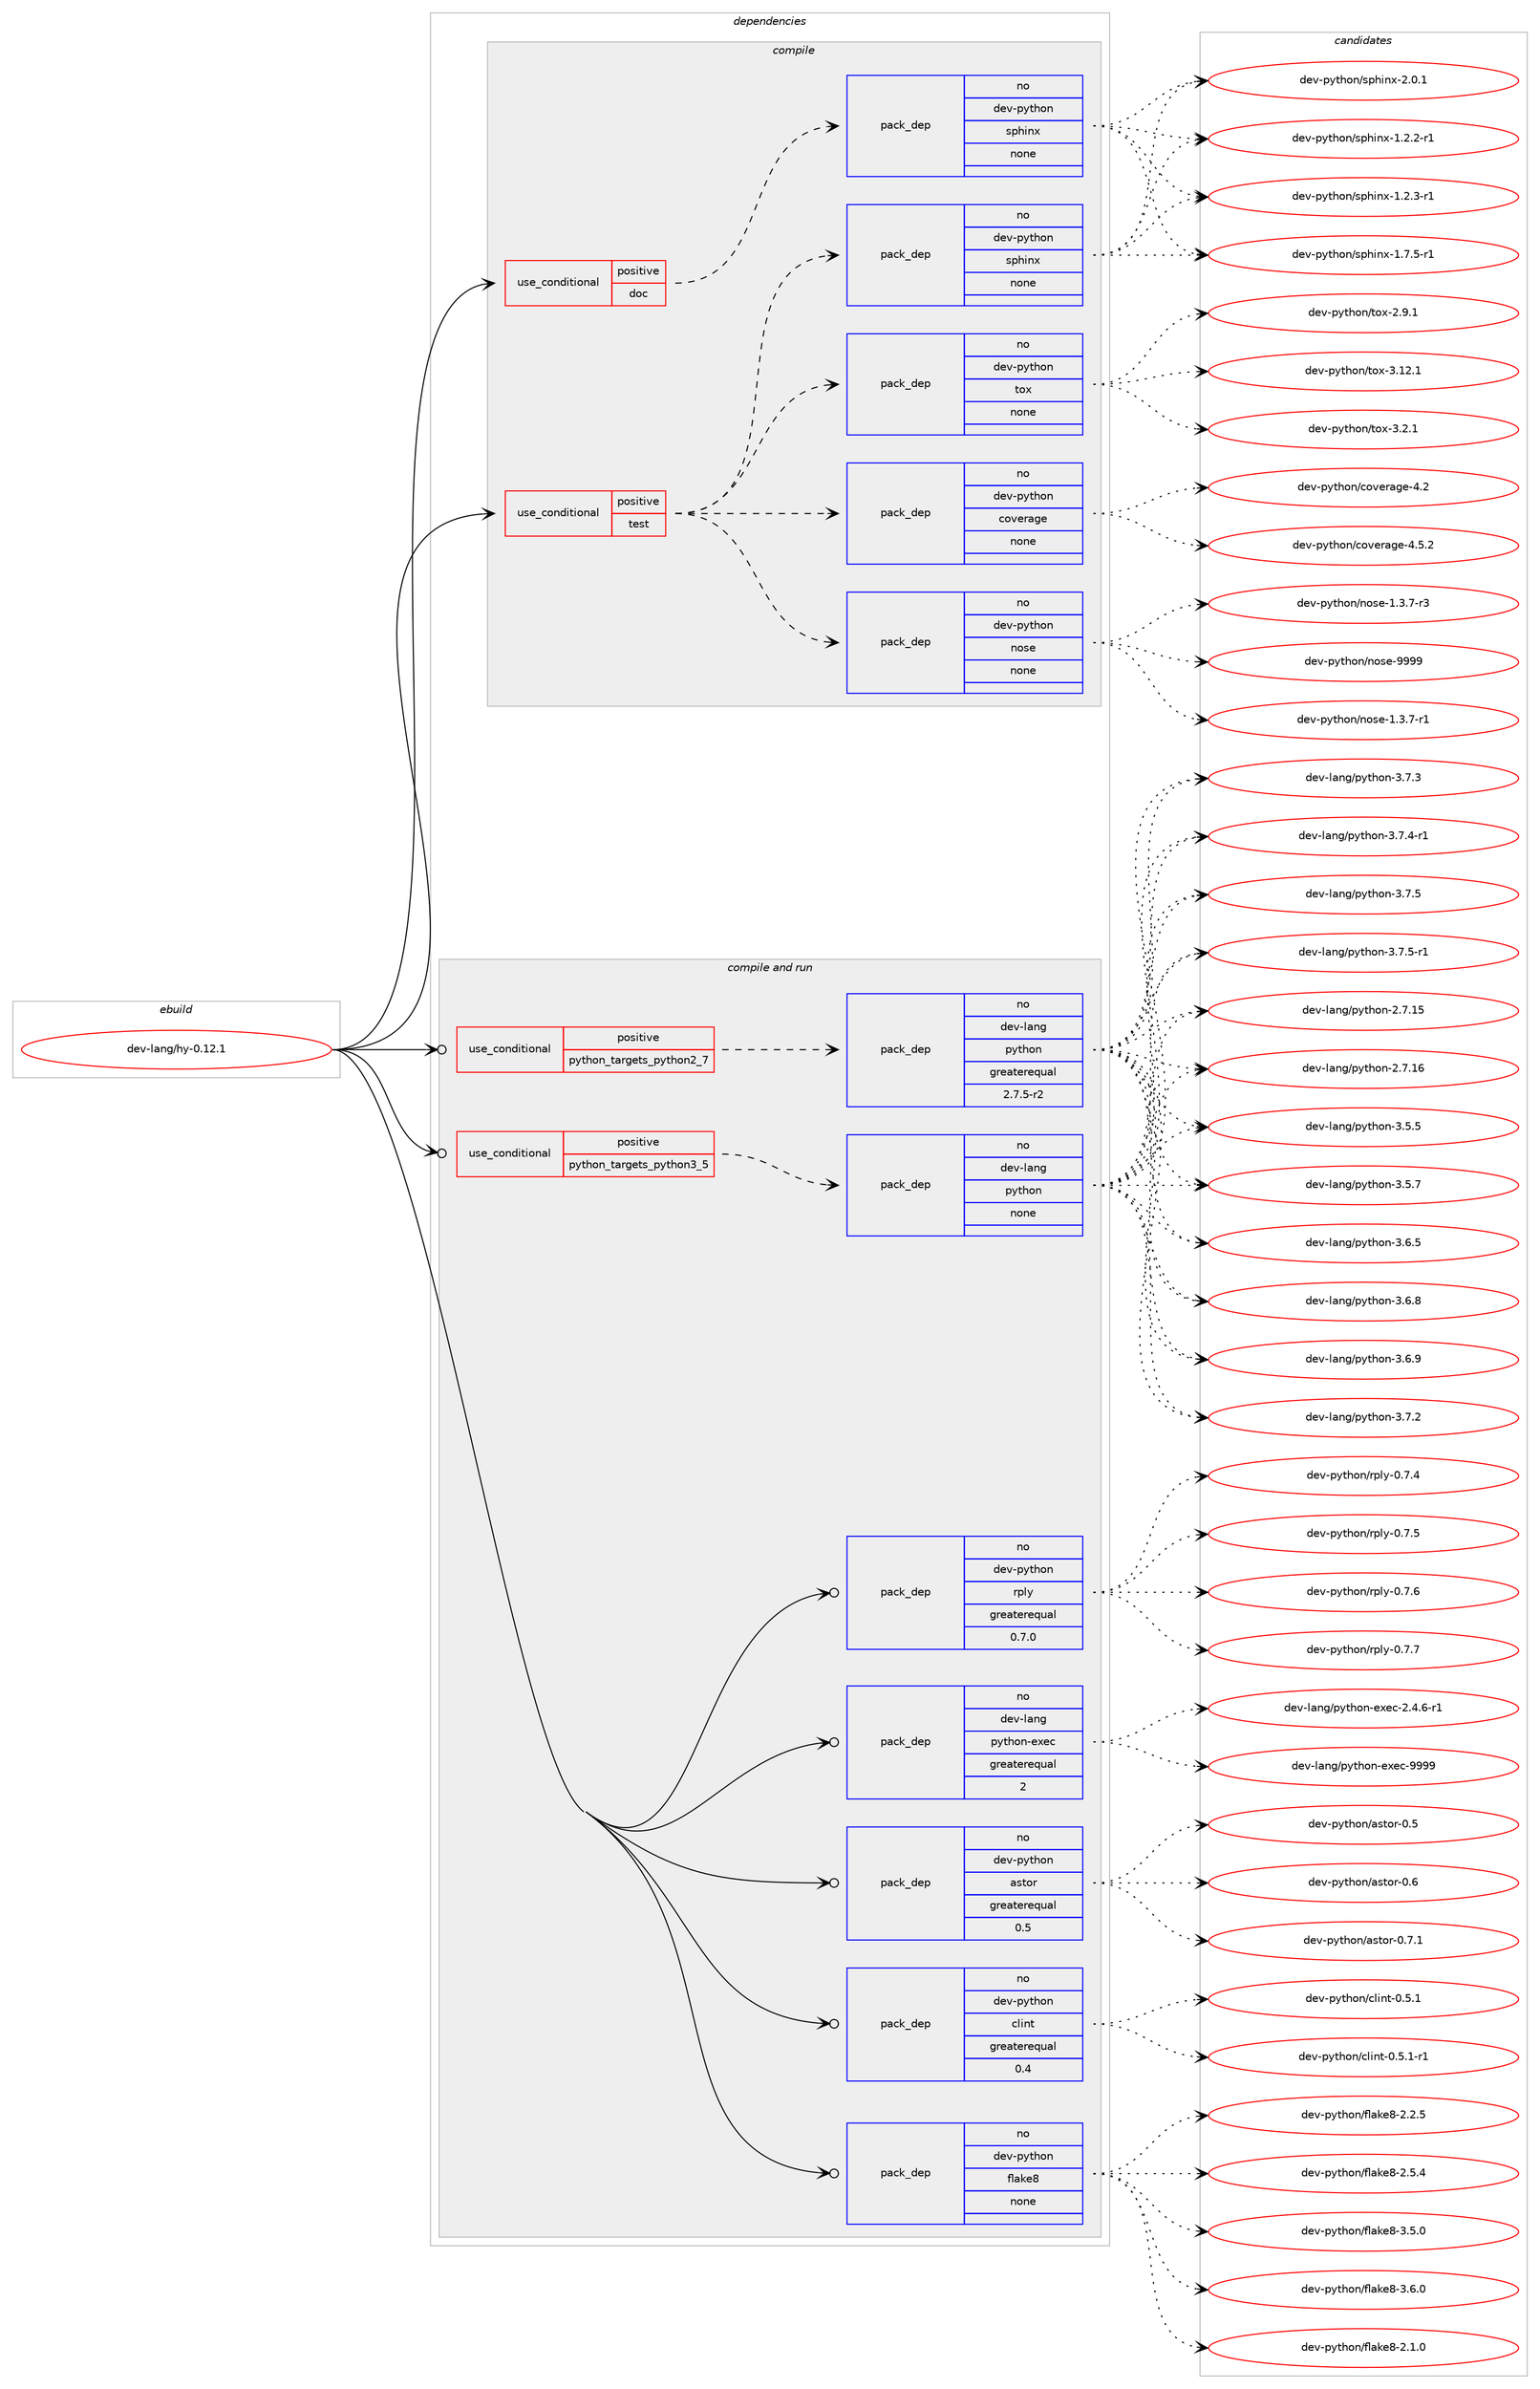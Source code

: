 digraph prolog {

# *************
# Graph options
# *************

newrank=true;
concentrate=true;
compound=true;
graph [rankdir=LR,fontname=Helvetica,fontsize=10,ranksep=1.5];#, ranksep=2.5, nodesep=0.2];
edge  [arrowhead=vee];
node  [fontname=Helvetica,fontsize=10];

# **********
# The ebuild
# **********

subgraph cluster_leftcol {
color=gray;
rank=same;
label=<<i>ebuild</i>>;
id [label="dev-lang/hy-0.12.1", color=red, width=4, href="../dev-lang/hy-0.12.1.svg"];
}

# ****************
# The dependencies
# ****************

subgraph cluster_midcol {
color=gray;
label=<<i>dependencies</i>>;
subgraph cluster_compile {
fillcolor="#eeeeee";
style=filled;
label=<<i>compile</i>>;
subgraph cond129829 {
dependency558341 [label=<<TABLE BORDER="0" CELLBORDER="1" CELLSPACING="0" CELLPADDING="4"><TR><TD ROWSPAN="3" CELLPADDING="10">use_conditional</TD></TR><TR><TD>positive</TD></TR><TR><TD>doc</TD></TR></TABLE>>, shape=none, color=red];
subgraph pack417298 {
dependency558342 [label=<<TABLE BORDER="0" CELLBORDER="1" CELLSPACING="0" CELLPADDING="4" WIDTH="220"><TR><TD ROWSPAN="6" CELLPADDING="30">pack_dep</TD></TR><TR><TD WIDTH="110">no</TD></TR><TR><TD>dev-python</TD></TR><TR><TD>sphinx</TD></TR><TR><TD>none</TD></TR><TR><TD></TD></TR></TABLE>>, shape=none, color=blue];
}
dependency558341:e -> dependency558342:w [weight=20,style="dashed",arrowhead="vee"];
}
id:e -> dependency558341:w [weight=20,style="solid",arrowhead="vee"];
subgraph cond129830 {
dependency558343 [label=<<TABLE BORDER="0" CELLBORDER="1" CELLSPACING="0" CELLPADDING="4"><TR><TD ROWSPAN="3" CELLPADDING="10">use_conditional</TD></TR><TR><TD>positive</TD></TR><TR><TD>test</TD></TR></TABLE>>, shape=none, color=red];
subgraph pack417299 {
dependency558344 [label=<<TABLE BORDER="0" CELLBORDER="1" CELLSPACING="0" CELLPADDING="4" WIDTH="220"><TR><TD ROWSPAN="6" CELLPADDING="30">pack_dep</TD></TR><TR><TD WIDTH="110">no</TD></TR><TR><TD>dev-python</TD></TR><TR><TD>tox</TD></TR><TR><TD>none</TD></TR><TR><TD></TD></TR></TABLE>>, shape=none, color=blue];
}
dependency558343:e -> dependency558344:w [weight=20,style="dashed",arrowhead="vee"];
subgraph pack417300 {
dependency558345 [label=<<TABLE BORDER="0" CELLBORDER="1" CELLSPACING="0" CELLPADDING="4" WIDTH="220"><TR><TD ROWSPAN="6" CELLPADDING="30">pack_dep</TD></TR><TR><TD WIDTH="110">no</TD></TR><TR><TD>dev-python</TD></TR><TR><TD>nose</TD></TR><TR><TD>none</TD></TR><TR><TD></TD></TR></TABLE>>, shape=none, color=blue];
}
dependency558343:e -> dependency558345:w [weight=20,style="dashed",arrowhead="vee"];
subgraph pack417301 {
dependency558346 [label=<<TABLE BORDER="0" CELLBORDER="1" CELLSPACING="0" CELLPADDING="4" WIDTH="220"><TR><TD ROWSPAN="6" CELLPADDING="30">pack_dep</TD></TR><TR><TD WIDTH="110">no</TD></TR><TR><TD>dev-python</TD></TR><TR><TD>sphinx</TD></TR><TR><TD>none</TD></TR><TR><TD></TD></TR></TABLE>>, shape=none, color=blue];
}
dependency558343:e -> dependency558346:w [weight=20,style="dashed",arrowhead="vee"];
subgraph pack417302 {
dependency558347 [label=<<TABLE BORDER="0" CELLBORDER="1" CELLSPACING="0" CELLPADDING="4" WIDTH="220"><TR><TD ROWSPAN="6" CELLPADDING="30">pack_dep</TD></TR><TR><TD WIDTH="110">no</TD></TR><TR><TD>dev-python</TD></TR><TR><TD>coverage</TD></TR><TR><TD>none</TD></TR><TR><TD></TD></TR></TABLE>>, shape=none, color=blue];
}
dependency558343:e -> dependency558347:w [weight=20,style="dashed",arrowhead="vee"];
}
id:e -> dependency558343:w [weight=20,style="solid",arrowhead="vee"];
}
subgraph cluster_compileandrun {
fillcolor="#eeeeee";
style=filled;
label=<<i>compile and run</i>>;
subgraph cond129831 {
dependency558348 [label=<<TABLE BORDER="0" CELLBORDER="1" CELLSPACING="0" CELLPADDING="4"><TR><TD ROWSPAN="3" CELLPADDING="10">use_conditional</TD></TR><TR><TD>positive</TD></TR><TR><TD>python_targets_python2_7</TD></TR></TABLE>>, shape=none, color=red];
subgraph pack417303 {
dependency558349 [label=<<TABLE BORDER="0" CELLBORDER="1" CELLSPACING="0" CELLPADDING="4" WIDTH="220"><TR><TD ROWSPAN="6" CELLPADDING="30">pack_dep</TD></TR><TR><TD WIDTH="110">no</TD></TR><TR><TD>dev-lang</TD></TR><TR><TD>python</TD></TR><TR><TD>greaterequal</TD></TR><TR><TD>2.7.5-r2</TD></TR></TABLE>>, shape=none, color=blue];
}
dependency558348:e -> dependency558349:w [weight=20,style="dashed",arrowhead="vee"];
}
id:e -> dependency558348:w [weight=20,style="solid",arrowhead="odotvee"];
subgraph cond129832 {
dependency558350 [label=<<TABLE BORDER="0" CELLBORDER="1" CELLSPACING="0" CELLPADDING="4"><TR><TD ROWSPAN="3" CELLPADDING="10">use_conditional</TD></TR><TR><TD>positive</TD></TR><TR><TD>python_targets_python3_5</TD></TR></TABLE>>, shape=none, color=red];
subgraph pack417304 {
dependency558351 [label=<<TABLE BORDER="0" CELLBORDER="1" CELLSPACING="0" CELLPADDING="4" WIDTH="220"><TR><TD ROWSPAN="6" CELLPADDING="30">pack_dep</TD></TR><TR><TD WIDTH="110">no</TD></TR><TR><TD>dev-lang</TD></TR><TR><TD>python</TD></TR><TR><TD>none</TD></TR><TR><TD></TD></TR></TABLE>>, shape=none, color=blue];
}
dependency558350:e -> dependency558351:w [weight=20,style="dashed",arrowhead="vee"];
}
id:e -> dependency558350:w [weight=20,style="solid",arrowhead="odotvee"];
subgraph pack417305 {
dependency558352 [label=<<TABLE BORDER="0" CELLBORDER="1" CELLSPACING="0" CELLPADDING="4" WIDTH="220"><TR><TD ROWSPAN="6" CELLPADDING="30">pack_dep</TD></TR><TR><TD WIDTH="110">no</TD></TR><TR><TD>dev-lang</TD></TR><TR><TD>python-exec</TD></TR><TR><TD>greaterequal</TD></TR><TR><TD>2</TD></TR></TABLE>>, shape=none, color=blue];
}
id:e -> dependency558352:w [weight=20,style="solid",arrowhead="odotvee"];
subgraph pack417306 {
dependency558353 [label=<<TABLE BORDER="0" CELLBORDER="1" CELLSPACING="0" CELLPADDING="4" WIDTH="220"><TR><TD ROWSPAN="6" CELLPADDING="30">pack_dep</TD></TR><TR><TD WIDTH="110">no</TD></TR><TR><TD>dev-python</TD></TR><TR><TD>astor</TD></TR><TR><TD>greaterequal</TD></TR><TR><TD>0.5</TD></TR></TABLE>>, shape=none, color=blue];
}
id:e -> dependency558353:w [weight=20,style="solid",arrowhead="odotvee"];
subgraph pack417307 {
dependency558354 [label=<<TABLE BORDER="0" CELLBORDER="1" CELLSPACING="0" CELLPADDING="4" WIDTH="220"><TR><TD ROWSPAN="6" CELLPADDING="30">pack_dep</TD></TR><TR><TD WIDTH="110">no</TD></TR><TR><TD>dev-python</TD></TR><TR><TD>clint</TD></TR><TR><TD>greaterequal</TD></TR><TR><TD>0.4</TD></TR></TABLE>>, shape=none, color=blue];
}
id:e -> dependency558354:w [weight=20,style="solid",arrowhead="odotvee"];
subgraph pack417308 {
dependency558355 [label=<<TABLE BORDER="0" CELLBORDER="1" CELLSPACING="0" CELLPADDING="4" WIDTH="220"><TR><TD ROWSPAN="6" CELLPADDING="30">pack_dep</TD></TR><TR><TD WIDTH="110">no</TD></TR><TR><TD>dev-python</TD></TR><TR><TD>flake8</TD></TR><TR><TD>none</TD></TR><TR><TD></TD></TR></TABLE>>, shape=none, color=blue];
}
id:e -> dependency558355:w [weight=20,style="solid",arrowhead="odotvee"];
subgraph pack417309 {
dependency558356 [label=<<TABLE BORDER="0" CELLBORDER="1" CELLSPACING="0" CELLPADDING="4" WIDTH="220"><TR><TD ROWSPAN="6" CELLPADDING="30">pack_dep</TD></TR><TR><TD WIDTH="110">no</TD></TR><TR><TD>dev-python</TD></TR><TR><TD>rply</TD></TR><TR><TD>greaterequal</TD></TR><TR><TD>0.7.0</TD></TR></TABLE>>, shape=none, color=blue];
}
id:e -> dependency558356:w [weight=20,style="solid",arrowhead="odotvee"];
}
subgraph cluster_run {
fillcolor="#eeeeee";
style=filled;
label=<<i>run</i>>;
}
}

# **************
# The candidates
# **************

subgraph cluster_choices {
rank=same;
color=gray;
label=<<i>candidates</i>>;

subgraph choice417298 {
color=black;
nodesep=1;
choice10010111845112121116104111110471151121041051101204549465046504511449 [label="dev-python/sphinx-1.2.2-r1", color=red, width=4,href="../dev-python/sphinx-1.2.2-r1.svg"];
choice10010111845112121116104111110471151121041051101204549465046514511449 [label="dev-python/sphinx-1.2.3-r1", color=red, width=4,href="../dev-python/sphinx-1.2.3-r1.svg"];
choice10010111845112121116104111110471151121041051101204549465546534511449 [label="dev-python/sphinx-1.7.5-r1", color=red, width=4,href="../dev-python/sphinx-1.7.5-r1.svg"];
choice1001011184511212111610411111047115112104105110120455046484649 [label="dev-python/sphinx-2.0.1", color=red, width=4,href="../dev-python/sphinx-2.0.1.svg"];
dependency558342:e -> choice10010111845112121116104111110471151121041051101204549465046504511449:w [style=dotted,weight="100"];
dependency558342:e -> choice10010111845112121116104111110471151121041051101204549465046514511449:w [style=dotted,weight="100"];
dependency558342:e -> choice10010111845112121116104111110471151121041051101204549465546534511449:w [style=dotted,weight="100"];
dependency558342:e -> choice1001011184511212111610411111047115112104105110120455046484649:w [style=dotted,weight="100"];
}
subgraph choice417299 {
color=black;
nodesep=1;
choice1001011184511212111610411111047116111120455046574649 [label="dev-python/tox-2.9.1", color=red, width=4,href="../dev-python/tox-2.9.1.svg"];
choice100101118451121211161041111104711611112045514649504649 [label="dev-python/tox-3.12.1", color=red, width=4,href="../dev-python/tox-3.12.1.svg"];
choice1001011184511212111610411111047116111120455146504649 [label="dev-python/tox-3.2.1", color=red, width=4,href="../dev-python/tox-3.2.1.svg"];
dependency558344:e -> choice1001011184511212111610411111047116111120455046574649:w [style=dotted,weight="100"];
dependency558344:e -> choice100101118451121211161041111104711611112045514649504649:w [style=dotted,weight="100"];
dependency558344:e -> choice1001011184511212111610411111047116111120455146504649:w [style=dotted,weight="100"];
}
subgraph choice417300 {
color=black;
nodesep=1;
choice10010111845112121116104111110471101111151014549465146554511449 [label="dev-python/nose-1.3.7-r1", color=red, width=4,href="../dev-python/nose-1.3.7-r1.svg"];
choice10010111845112121116104111110471101111151014549465146554511451 [label="dev-python/nose-1.3.7-r3", color=red, width=4,href="../dev-python/nose-1.3.7-r3.svg"];
choice10010111845112121116104111110471101111151014557575757 [label="dev-python/nose-9999", color=red, width=4,href="../dev-python/nose-9999.svg"];
dependency558345:e -> choice10010111845112121116104111110471101111151014549465146554511449:w [style=dotted,weight="100"];
dependency558345:e -> choice10010111845112121116104111110471101111151014549465146554511451:w [style=dotted,weight="100"];
dependency558345:e -> choice10010111845112121116104111110471101111151014557575757:w [style=dotted,weight="100"];
}
subgraph choice417301 {
color=black;
nodesep=1;
choice10010111845112121116104111110471151121041051101204549465046504511449 [label="dev-python/sphinx-1.2.2-r1", color=red, width=4,href="../dev-python/sphinx-1.2.2-r1.svg"];
choice10010111845112121116104111110471151121041051101204549465046514511449 [label="dev-python/sphinx-1.2.3-r1", color=red, width=4,href="../dev-python/sphinx-1.2.3-r1.svg"];
choice10010111845112121116104111110471151121041051101204549465546534511449 [label="dev-python/sphinx-1.7.5-r1", color=red, width=4,href="../dev-python/sphinx-1.7.5-r1.svg"];
choice1001011184511212111610411111047115112104105110120455046484649 [label="dev-python/sphinx-2.0.1", color=red, width=4,href="../dev-python/sphinx-2.0.1.svg"];
dependency558346:e -> choice10010111845112121116104111110471151121041051101204549465046504511449:w [style=dotted,weight="100"];
dependency558346:e -> choice10010111845112121116104111110471151121041051101204549465046514511449:w [style=dotted,weight="100"];
dependency558346:e -> choice10010111845112121116104111110471151121041051101204549465546534511449:w [style=dotted,weight="100"];
dependency558346:e -> choice1001011184511212111610411111047115112104105110120455046484649:w [style=dotted,weight="100"];
}
subgraph choice417302 {
color=black;
nodesep=1;
choice1001011184511212111610411111047991111181011149710310145524650 [label="dev-python/coverage-4.2", color=red, width=4,href="../dev-python/coverage-4.2.svg"];
choice10010111845112121116104111110479911111810111497103101455246534650 [label="dev-python/coverage-4.5.2", color=red, width=4,href="../dev-python/coverage-4.5.2.svg"];
dependency558347:e -> choice1001011184511212111610411111047991111181011149710310145524650:w [style=dotted,weight="100"];
dependency558347:e -> choice10010111845112121116104111110479911111810111497103101455246534650:w [style=dotted,weight="100"];
}
subgraph choice417303 {
color=black;
nodesep=1;
choice10010111845108971101034711212111610411111045504655464953 [label="dev-lang/python-2.7.15", color=red, width=4,href="../dev-lang/python-2.7.15.svg"];
choice10010111845108971101034711212111610411111045504655464954 [label="dev-lang/python-2.7.16", color=red, width=4,href="../dev-lang/python-2.7.16.svg"];
choice100101118451089711010347112121116104111110455146534653 [label="dev-lang/python-3.5.5", color=red, width=4,href="../dev-lang/python-3.5.5.svg"];
choice100101118451089711010347112121116104111110455146534655 [label="dev-lang/python-3.5.7", color=red, width=4,href="../dev-lang/python-3.5.7.svg"];
choice100101118451089711010347112121116104111110455146544653 [label="dev-lang/python-3.6.5", color=red, width=4,href="../dev-lang/python-3.6.5.svg"];
choice100101118451089711010347112121116104111110455146544656 [label="dev-lang/python-3.6.8", color=red, width=4,href="../dev-lang/python-3.6.8.svg"];
choice100101118451089711010347112121116104111110455146544657 [label="dev-lang/python-3.6.9", color=red, width=4,href="../dev-lang/python-3.6.9.svg"];
choice100101118451089711010347112121116104111110455146554650 [label="dev-lang/python-3.7.2", color=red, width=4,href="../dev-lang/python-3.7.2.svg"];
choice100101118451089711010347112121116104111110455146554651 [label="dev-lang/python-3.7.3", color=red, width=4,href="../dev-lang/python-3.7.3.svg"];
choice1001011184510897110103471121211161041111104551465546524511449 [label="dev-lang/python-3.7.4-r1", color=red, width=4,href="../dev-lang/python-3.7.4-r1.svg"];
choice100101118451089711010347112121116104111110455146554653 [label="dev-lang/python-3.7.5", color=red, width=4,href="../dev-lang/python-3.7.5.svg"];
choice1001011184510897110103471121211161041111104551465546534511449 [label="dev-lang/python-3.7.5-r1", color=red, width=4,href="../dev-lang/python-3.7.5-r1.svg"];
dependency558349:e -> choice10010111845108971101034711212111610411111045504655464953:w [style=dotted,weight="100"];
dependency558349:e -> choice10010111845108971101034711212111610411111045504655464954:w [style=dotted,weight="100"];
dependency558349:e -> choice100101118451089711010347112121116104111110455146534653:w [style=dotted,weight="100"];
dependency558349:e -> choice100101118451089711010347112121116104111110455146534655:w [style=dotted,weight="100"];
dependency558349:e -> choice100101118451089711010347112121116104111110455146544653:w [style=dotted,weight="100"];
dependency558349:e -> choice100101118451089711010347112121116104111110455146544656:w [style=dotted,weight="100"];
dependency558349:e -> choice100101118451089711010347112121116104111110455146544657:w [style=dotted,weight="100"];
dependency558349:e -> choice100101118451089711010347112121116104111110455146554650:w [style=dotted,weight="100"];
dependency558349:e -> choice100101118451089711010347112121116104111110455146554651:w [style=dotted,weight="100"];
dependency558349:e -> choice1001011184510897110103471121211161041111104551465546524511449:w [style=dotted,weight="100"];
dependency558349:e -> choice100101118451089711010347112121116104111110455146554653:w [style=dotted,weight="100"];
dependency558349:e -> choice1001011184510897110103471121211161041111104551465546534511449:w [style=dotted,weight="100"];
}
subgraph choice417304 {
color=black;
nodesep=1;
choice10010111845108971101034711212111610411111045504655464953 [label="dev-lang/python-2.7.15", color=red, width=4,href="../dev-lang/python-2.7.15.svg"];
choice10010111845108971101034711212111610411111045504655464954 [label="dev-lang/python-2.7.16", color=red, width=4,href="../dev-lang/python-2.7.16.svg"];
choice100101118451089711010347112121116104111110455146534653 [label="dev-lang/python-3.5.5", color=red, width=4,href="../dev-lang/python-3.5.5.svg"];
choice100101118451089711010347112121116104111110455146534655 [label="dev-lang/python-3.5.7", color=red, width=4,href="../dev-lang/python-3.5.7.svg"];
choice100101118451089711010347112121116104111110455146544653 [label="dev-lang/python-3.6.5", color=red, width=4,href="../dev-lang/python-3.6.5.svg"];
choice100101118451089711010347112121116104111110455146544656 [label="dev-lang/python-3.6.8", color=red, width=4,href="../dev-lang/python-3.6.8.svg"];
choice100101118451089711010347112121116104111110455146544657 [label="dev-lang/python-3.6.9", color=red, width=4,href="../dev-lang/python-3.6.9.svg"];
choice100101118451089711010347112121116104111110455146554650 [label="dev-lang/python-3.7.2", color=red, width=4,href="../dev-lang/python-3.7.2.svg"];
choice100101118451089711010347112121116104111110455146554651 [label="dev-lang/python-3.7.3", color=red, width=4,href="../dev-lang/python-3.7.3.svg"];
choice1001011184510897110103471121211161041111104551465546524511449 [label="dev-lang/python-3.7.4-r1", color=red, width=4,href="../dev-lang/python-3.7.4-r1.svg"];
choice100101118451089711010347112121116104111110455146554653 [label="dev-lang/python-3.7.5", color=red, width=4,href="../dev-lang/python-3.7.5.svg"];
choice1001011184510897110103471121211161041111104551465546534511449 [label="dev-lang/python-3.7.5-r1", color=red, width=4,href="../dev-lang/python-3.7.5-r1.svg"];
dependency558351:e -> choice10010111845108971101034711212111610411111045504655464953:w [style=dotted,weight="100"];
dependency558351:e -> choice10010111845108971101034711212111610411111045504655464954:w [style=dotted,weight="100"];
dependency558351:e -> choice100101118451089711010347112121116104111110455146534653:w [style=dotted,weight="100"];
dependency558351:e -> choice100101118451089711010347112121116104111110455146534655:w [style=dotted,weight="100"];
dependency558351:e -> choice100101118451089711010347112121116104111110455146544653:w [style=dotted,weight="100"];
dependency558351:e -> choice100101118451089711010347112121116104111110455146544656:w [style=dotted,weight="100"];
dependency558351:e -> choice100101118451089711010347112121116104111110455146544657:w [style=dotted,weight="100"];
dependency558351:e -> choice100101118451089711010347112121116104111110455146554650:w [style=dotted,weight="100"];
dependency558351:e -> choice100101118451089711010347112121116104111110455146554651:w [style=dotted,weight="100"];
dependency558351:e -> choice1001011184510897110103471121211161041111104551465546524511449:w [style=dotted,weight="100"];
dependency558351:e -> choice100101118451089711010347112121116104111110455146554653:w [style=dotted,weight="100"];
dependency558351:e -> choice1001011184510897110103471121211161041111104551465546534511449:w [style=dotted,weight="100"];
}
subgraph choice417305 {
color=black;
nodesep=1;
choice10010111845108971101034711212111610411111045101120101994550465246544511449 [label="dev-lang/python-exec-2.4.6-r1", color=red, width=4,href="../dev-lang/python-exec-2.4.6-r1.svg"];
choice10010111845108971101034711212111610411111045101120101994557575757 [label="dev-lang/python-exec-9999", color=red, width=4,href="../dev-lang/python-exec-9999.svg"];
dependency558352:e -> choice10010111845108971101034711212111610411111045101120101994550465246544511449:w [style=dotted,weight="100"];
dependency558352:e -> choice10010111845108971101034711212111610411111045101120101994557575757:w [style=dotted,weight="100"];
}
subgraph choice417306 {
color=black;
nodesep=1;
choice10010111845112121116104111110479711511611111445484653 [label="dev-python/astor-0.5", color=red, width=4,href="../dev-python/astor-0.5.svg"];
choice10010111845112121116104111110479711511611111445484654 [label="dev-python/astor-0.6", color=red, width=4,href="../dev-python/astor-0.6.svg"];
choice100101118451121211161041111104797115116111114454846554649 [label="dev-python/astor-0.7.1", color=red, width=4,href="../dev-python/astor-0.7.1.svg"];
dependency558353:e -> choice10010111845112121116104111110479711511611111445484653:w [style=dotted,weight="100"];
dependency558353:e -> choice10010111845112121116104111110479711511611111445484654:w [style=dotted,weight="100"];
dependency558353:e -> choice100101118451121211161041111104797115116111114454846554649:w [style=dotted,weight="100"];
}
subgraph choice417307 {
color=black;
nodesep=1;
choice100101118451121211161041111104799108105110116454846534649 [label="dev-python/clint-0.5.1", color=red, width=4,href="../dev-python/clint-0.5.1.svg"];
choice1001011184511212111610411111047991081051101164548465346494511449 [label="dev-python/clint-0.5.1-r1", color=red, width=4,href="../dev-python/clint-0.5.1-r1.svg"];
dependency558354:e -> choice100101118451121211161041111104799108105110116454846534649:w [style=dotted,weight="100"];
dependency558354:e -> choice1001011184511212111610411111047991081051101164548465346494511449:w [style=dotted,weight="100"];
}
subgraph choice417308 {
color=black;
nodesep=1;
choice10010111845112121116104111110471021089710710156455046494648 [label="dev-python/flake8-2.1.0", color=red, width=4,href="../dev-python/flake8-2.1.0.svg"];
choice10010111845112121116104111110471021089710710156455046504653 [label="dev-python/flake8-2.2.5", color=red, width=4,href="../dev-python/flake8-2.2.5.svg"];
choice10010111845112121116104111110471021089710710156455046534652 [label="dev-python/flake8-2.5.4", color=red, width=4,href="../dev-python/flake8-2.5.4.svg"];
choice10010111845112121116104111110471021089710710156455146534648 [label="dev-python/flake8-3.5.0", color=red, width=4,href="../dev-python/flake8-3.5.0.svg"];
choice10010111845112121116104111110471021089710710156455146544648 [label="dev-python/flake8-3.6.0", color=red, width=4,href="../dev-python/flake8-3.6.0.svg"];
dependency558355:e -> choice10010111845112121116104111110471021089710710156455046494648:w [style=dotted,weight="100"];
dependency558355:e -> choice10010111845112121116104111110471021089710710156455046504653:w [style=dotted,weight="100"];
dependency558355:e -> choice10010111845112121116104111110471021089710710156455046534652:w [style=dotted,weight="100"];
dependency558355:e -> choice10010111845112121116104111110471021089710710156455146534648:w [style=dotted,weight="100"];
dependency558355:e -> choice10010111845112121116104111110471021089710710156455146544648:w [style=dotted,weight="100"];
}
subgraph choice417309 {
color=black;
nodesep=1;
choice1001011184511212111610411111047114112108121454846554652 [label="dev-python/rply-0.7.4", color=red, width=4,href="../dev-python/rply-0.7.4.svg"];
choice1001011184511212111610411111047114112108121454846554653 [label="dev-python/rply-0.7.5", color=red, width=4,href="../dev-python/rply-0.7.5.svg"];
choice1001011184511212111610411111047114112108121454846554654 [label="dev-python/rply-0.7.6", color=red, width=4,href="../dev-python/rply-0.7.6.svg"];
choice1001011184511212111610411111047114112108121454846554655 [label="dev-python/rply-0.7.7", color=red, width=4,href="../dev-python/rply-0.7.7.svg"];
dependency558356:e -> choice1001011184511212111610411111047114112108121454846554652:w [style=dotted,weight="100"];
dependency558356:e -> choice1001011184511212111610411111047114112108121454846554653:w [style=dotted,weight="100"];
dependency558356:e -> choice1001011184511212111610411111047114112108121454846554654:w [style=dotted,weight="100"];
dependency558356:e -> choice1001011184511212111610411111047114112108121454846554655:w [style=dotted,weight="100"];
}
}

}
